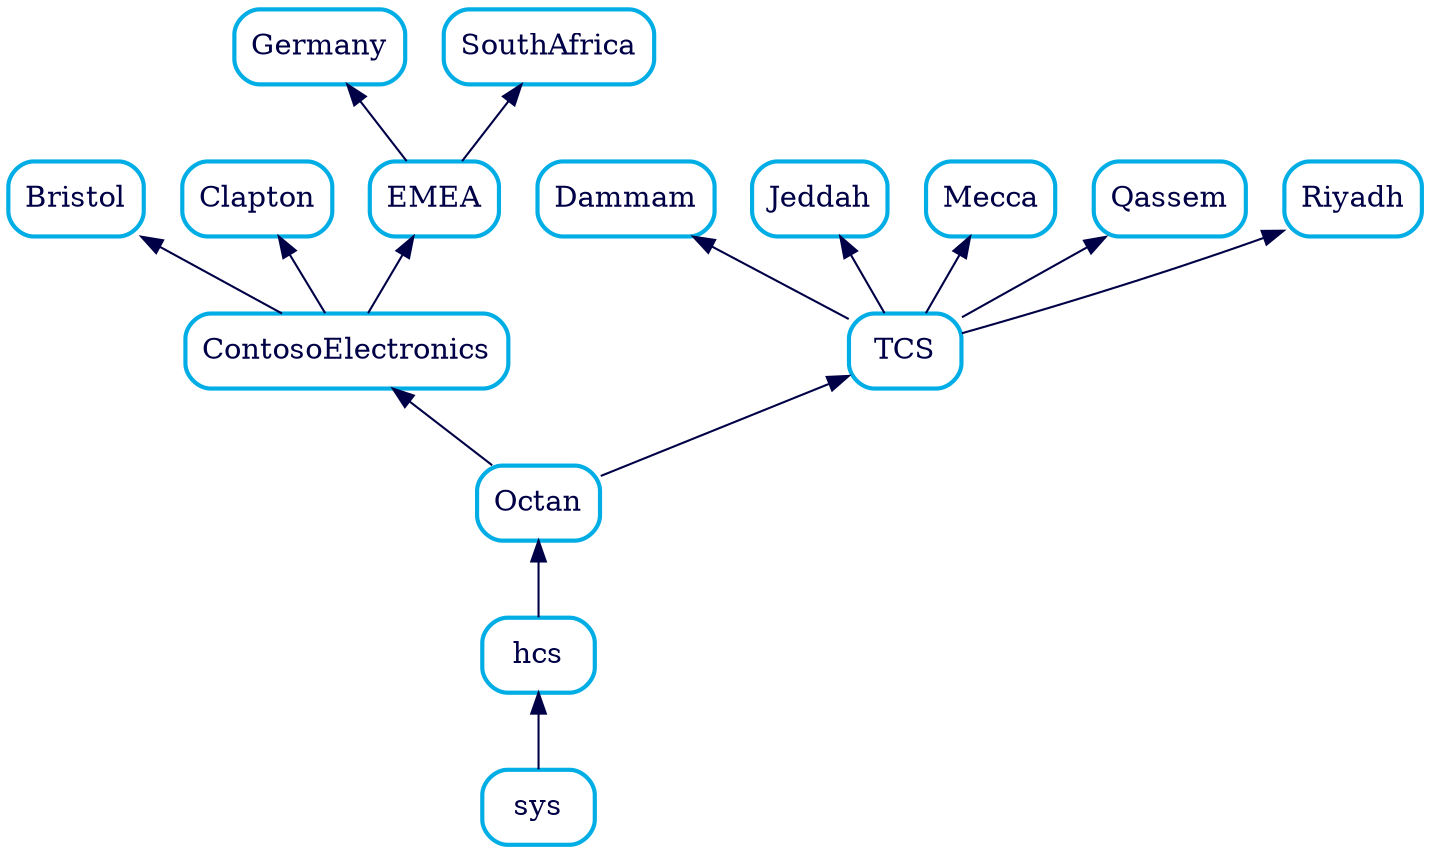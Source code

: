 digraph d {
	graph [rankdir="BT"; compound="True" color="Gray"];
	node [shape="Mrecord" style="bold" color="#00ade5" fontcolor="#000046"]	edge [color="#000046"];
	nhcs [label="hcs"];
	nOctan [label="Octan"];
	nContosoElectronics [label="ContosoElectronics"];
	nBristol [label="Bristol"];
	nClapton [label="Clapton"];
	nEMEA [label="EMEA"];
	nGermany [label="Germany"];
	nSouthAfrica [label="SouthAfrica"];
	nTCS [label="TCS"];
	nDammam [label="Dammam"];
	nJeddah [label="Jeddah"];
	nMecca [label="Mecca"];
	nQassem [label="Qassem"];
	nRiyadh [label="Riyadh"];
	nsys [label="sys"];
	nsys -> nhcs;
	nhcs -> nOctan;
	nOctan -> nContosoElectronics;
	nContosoElectronics -> nBristol;
	nContosoElectronics -> nClapton;
	nContosoElectronics -> nEMEA;
	nEMEA -> nGermany;
	nEMEA -> nSouthAfrica;
	nOctan -> nTCS;
	nTCS -> nDammam;
	nTCS -> nJeddah;
	nTCS -> nMecca;
	nTCS -> nQassem;
	nTCS -> nRiyadh;
}